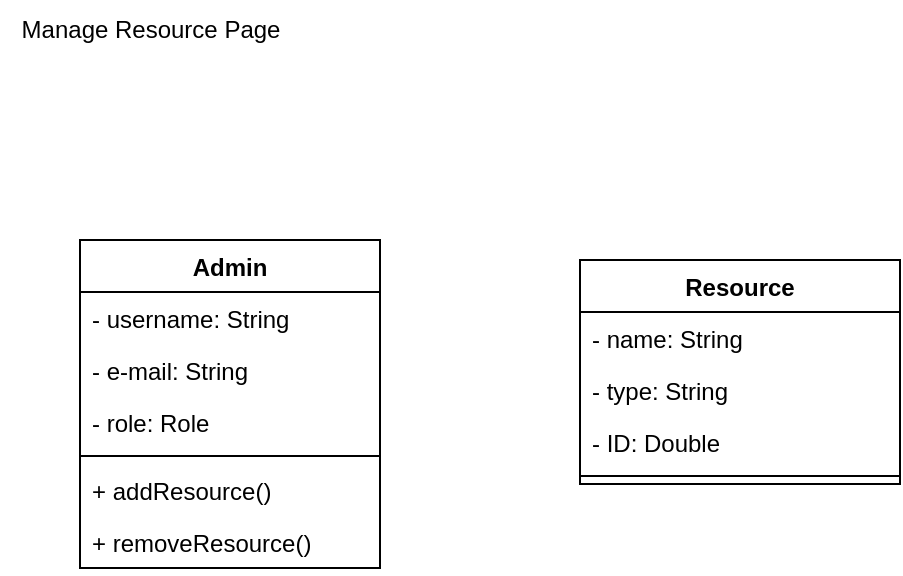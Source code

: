 <mxfile version="24.2.2" type="device">
  <diagram id="F7sN8gppLSIcDfLAyHt3" name="Pagină-1">
    <mxGraphModel dx="1290" dy="530" grid="1" gridSize="10" guides="1" tooltips="1" connect="1" arrows="1" fold="1" page="1" pageScale="1" pageWidth="827" pageHeight="1169" math="0" shadow="0">
      <root>
        <mxCell id="0" />
        <mxCell id="1" parent="0" />
        <mxCell id="zg_N8hUMS9CnSYelpgI_-1" value="Admin" style="swimlane;fontStyle=1;align=center;verticalAlign=top;childLayout=stackLayout;horizontal=1;startSize=26;horizontalStack=0;resizeParent=1;resizeParentMax=0;resizeLast=0;collapsible=1;marginBottom=0;whiteSpace=wrap;html=1;" vertex="1" parent="1">
          <mxGeometry x="120" y="170" width="150" height="164" as="geometry" />
        </mxCell>
        <mxCell id="zg_N8hUMS9CnSYelpgI_-2" value="- username: String" style="text;strokeColor=none;fillColor=none;align=left;verticalAlign=top;spacingLeft=4;spacingRight=4;overflow=hidden;rotatable=0;points=[[0,0.5],[1,0.5]];portConstraint=eastwest;whiteSpace=wrap;html=1;" vertex="1" parent="zg_N8hUMS9CnSYelpgI_-1">
          <mxGeometry y="26" width="150" height="26" as="geometry" />
        </mxCell>
        <mxCell id="zg_N8hUMS9CnSYelpgI_-3" value="- e-mail: String" style="text;strokeColor=none;fillColor=none;align=left;verticalAlign=top;spacingLeft=4;spacingRight=4;overflow=hidden;rotatable=0;points=[[0,0.5],[1,0.5]];portConstraint=eastwest;whiteSpace=wrap;html=1;" vertex="1" parent="zg_N8hUMS9CnSYelpgI_-1">
          <mxGeometry y="52" width="150" height="26" as="geometry" />
        </mxCell>
        <mxCell id="zg_N8hUMS9CnSYelpgI_-4" value="- role: Role" style="text;strokeColor=none;fillColor=none;align=left;verticalAlign=top;spacingLeft=4;spacingRight=4;overflow=hidden;rotatable=0;points=[[0,0.5],[1,0.5]];portConstraint=eastwest;whiteSpace=wrap;html=1;" vertex="1" parent="zg_N8hUMS9CnSYelpgI_-1">
          <mxGeometry y="78" width="150" height="26" as="geometry" />
        </mxCell>
        <mxCell id="zg_N8hUMS9CnSYelpgI_-5" value="" style="line;strokeWidth=1;fillColor=none;align=left;verticalAlign=middle;spacingTop=-1;spacingLeft=3;spacingRight=3;rotatable=0;labelPosition=right;points=[];portConstraint=eastwest;strokeColor=inherit;" vertex="1" parent="zg_N8hUMS9CnSYelpgI_-1">
          <mxGeometry y="104" width="150" height="8" as="geometry" />
        </mxCell>
        <mxCell id="zg_N8hUMS9CnSYelpgI_-6" value="+ addResource()" style="text;strokeColor=none;fillColor=none;align=left;verticalAlign=top;spacingLeft=4;spacingRight=4;overflow=hidden;rotatable=0;points=[[0,0.5],[1,0.5]];portConstraint=eastwest;whiteSpace=wrap;html=1;" vertex="1" parent="zg_N8hUMS9CnSYelpgI_-1">
          <mxGeometry y="112" width="150" height="26" as="geometry" />
        </mxCell>
        <mxCell id="zg_N8hUMS9CnSYelpgI_-7" value="+ removeResource()" style="text;strokeColor=none;fillColor=none;align=left;verticalAlign=top;spacingLeft=4;spacingRight=4;overflow=hidden;rotatable=0;points=[[0,0.5],[1,0.5]];portConstraint=eastwest;whiteSpace=wrap;html=1;" vertex="1" parent="zg_N8hUMS9CnSYelpgI_-1">
          <mxGeometry y="138" width="150" height="26" as="geometry" />
        </mxCell>
        <mxCell id="zg_N8hUMS9CnSYelpgI_-8" value="Resource" style="swimlane;fontStyle=1;align=center;verticalAlign=top;childLayout=stackLayout;horizontal=1;startSize=26;horizontalStack=0;resizeParent=1;resizeParentMax=0;resizeLast=0;collapsible=1;marginBottom=0;whiteSpace=wrap;html=1;" vertex="1" parent="1">
          <mxGeometry x="370" y="180" width="160" height="112" as="geometry" />
        </mxCell>
        <mxCell id="zg_N8hUMS9CnSYelpgI_-9" value="- name: String&amp;nbsp;" style="text;strokeColor=none;fillColor=none;align=left;verticalAlign=top;spacingLeft=4;spacingRight=4;overflow=hidden;rotatable=0;points=[[0,0.5],[1,0.5]];portConstraint=eastwest;whiteSpace=wrap;html=1;" vertex="1" parent="zg_N8hUMS9CnSYelpgI_-8">
          <mxGeometry y="26" width="160" height="26" as="geometry" />
        </mxCell>
        <mxCell id="zg_N8hUMS9CnSYelpgI_-10" value="- type: String" style="text;strokeColor=none;fillColor=none;align=left;verticalAlign=top;spacingLeft=4;spacingRight=4;overflow=hidden;rotatable=0;points=[[0,0.5],[1,0.5]];portConstraint=eastwest;whiteSpace=wrap;html=1;" vertex="1" parent="zg_N8hUMS9CnSYelpgI_-8">
          <mxGeometry y="52" width="160" height="26" as="geometry" />
        </mxCell>
        <mxCell id="zg_N8hUMS9CnSYelpgI_-13" value="- ID: Double" style="text;strokeColor=none;fillColor=none;align=left;verticalAlign=top;spacingLeft=4;spacingRight=4;overflow=hidden;rotatable=0;points=[[0,0.5],[1,0.5]];portConstraint=eastwest;whiteSpace=wrap;html=1;" vertex="1" parent="zg_N8hUMS9CnSYelpgI_-8">
          <mxGeometry y="78" width="160" height="26" as="geometry" />
        </mxCell>
        <mxCell id="zg_N8hUMS9CnSYelpgI_-11" value="" style="line;strokeWidth=1;fillColor=none;align=left;verticalAlign=middle;spacingTop=-1;spacingLeft=3;spacingRight=3;rotatable=0;labelPosition=right;points=[];portConstraint=eastwest;strokeColor=inherit;" vertex="1" parent="zg_N8hUMS9CnSYelpgI_-8">
          <mxGeometry y="104" width="160" height="8" as="geometry" />
        </mxCell>
        <mxCell id="zg_N8hUMS9CnSYelpgI_-12" value="Manage Resource Page  " style="text;html=1;align=center;verticalAlign=middle;resizable=0;points=[];autosize=1;strokeColor=none;fillColor=none;" vertex="1" parent="1">
          <mxGeometry x="80" y="50" width="150" height="30" as="geometry" />
        </mxCell>
      </root>
    </mxGraphModel>
  </diagram>
</mxfile>
